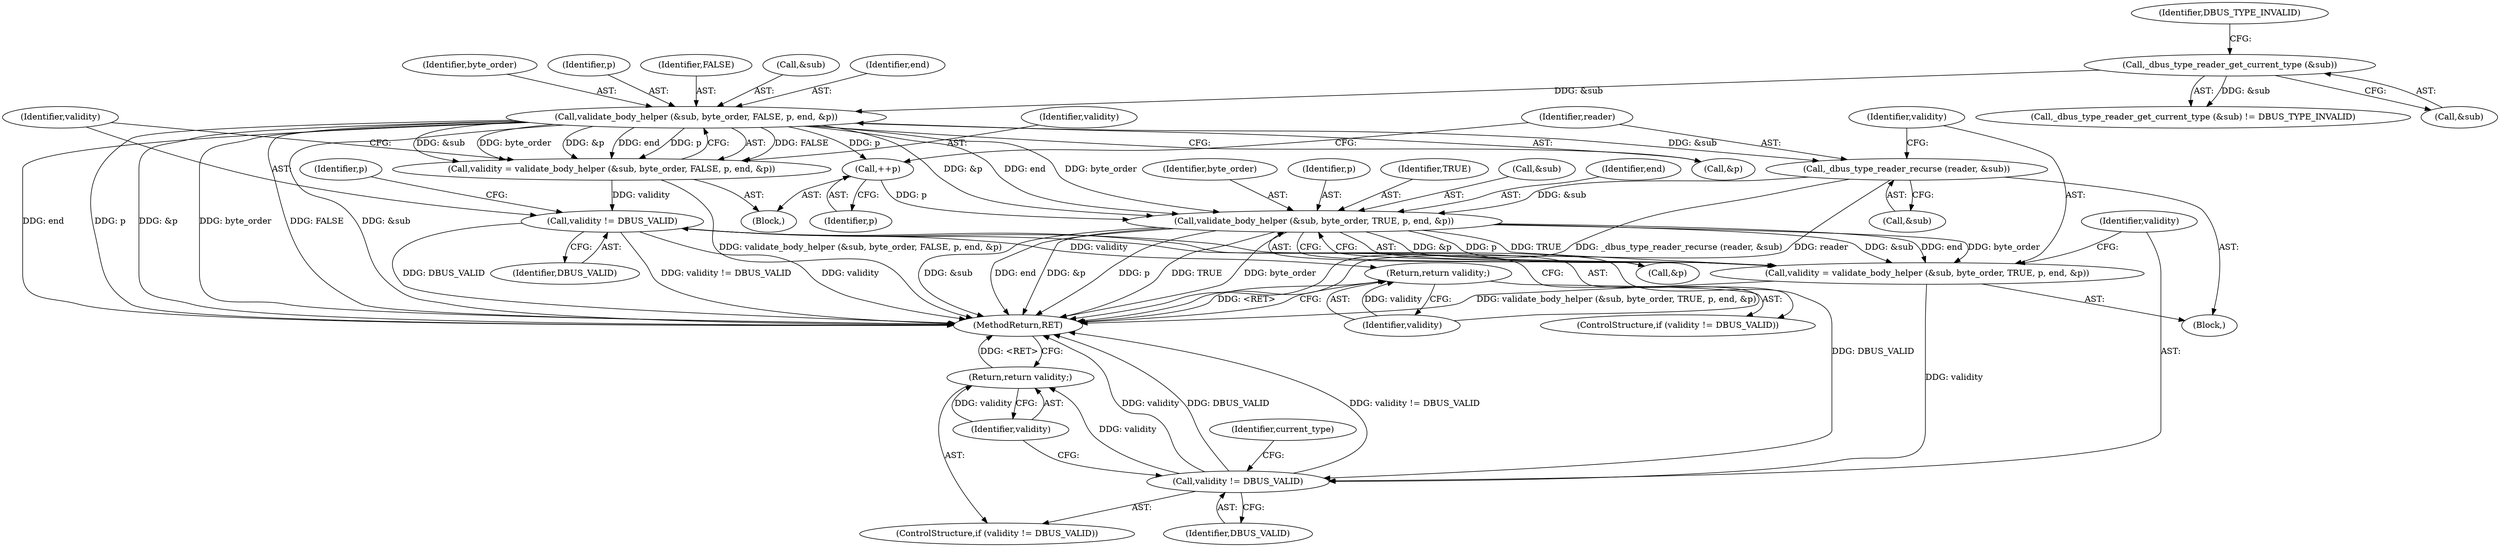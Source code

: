 digraph "0_dbus_7d65a3a6ed8815e34a99c680ac3869fde49dbbd4@pointer" {
"1000703" [label="(Call,validate_body_helper (&sub, byte_order, FALSE, p, end, &p))"];
"1000697" [label="(Call,_dbus_type_reader_get_current_type (&sub))"];
"1000701" [label="(Call,validity = validate_body_helper (&sub, byte_order, FALSE, p, end, &p))"];
"1000713" [label="(Call,validity != DBUS_VALID)"];
"1000716" [label="(Return,return validity;)"];
"1000743" [label="(Call,validity != DBUS_VALID)"];
"1000746" [label="(Return,return validity;)"];
"1000725" [label="(Call,++p)"];
"1000733" [label="(Call,validate_body_helper (&sub, byte_order, TRUE, p, end, &p))"];
"1000731" [label="(Call,validity = validate_body_helper (&sub, byte_order, TRUE, p, end, &p))"];
"1000727" [label="(Call,_dbus_type_reader_recurse (reader, &sub))"];
"1000726" [label="(Identifier,p)"];
"1000122" [label="(Identifier,current_type)"];
"1000736" [label="(Identifier,byte_order)"];
"1000731" [label="(Call,validity = validate_body_helper (&sub, byte_order, TRUE, p, end, &p))"];
"1000715" [label="(Identifier,DBUS_VALID)"];
"1000712" [label="(ControlStructure,if (validity != DBUS_VALID))"];
"1000747" [label="(Identifier,validity)"];
"1000708" [label="(Identifier,p)"];
"1000733" [label="(Call,validate_body_helper (&sub, byte_order, TRUE, p, end, &p))"];
"1000740" [label="(Call,&p)"];
"1000729" [label="(Call,&sub)"];
"1000707" [label="(Identifier,FALSE)"];
"1000713" [label="(Call,validity != DBUS_VALID)"];
"1000704" [label="(Call,&sub)"];
"1000716" [label="(Return,return validity;)"];
"1000744" [label="(Identifier,validity)"];
"1000745" [label="(Identifier,DBUS_VALID)"];
"1000696" [label="(Call,_dbus_type_reader_get_current_type (&sub) != DBUS_TYPE_INVALID)"];
"1000746" [label="(Return,return validity;)"];
"1000701" [label="(Call,validity = validate_body_helper (&sub, byte_order, FALSE, p, end, &p))"];
"1000710" [label="(Call,&p)"];
"1000728" [label="(Identifier,reader)"];
"1000738" [label="(Identifier,p)"];
"1000732" [label="(Identifier,validity)"];
"1000709" [label="(Identifier,end)"];
"1000697" [label="(Call,_dbus_type_reader_get_current_type (&sub))"];
"1000721" [label="(Identifier,p)"];
"1000753" [label="(MethodReturn,RET)"];
"1000737" [label="(Identifier,TRUE)"];
"1000742" [label="(ControlStructure,if (validity != DBUS_VALID))"];
"1000698" [label="(Call,&sub)"];
"1000717" [label="(Identifier,validity)"];
"1000727" [label="(Call,_dbus_type_reader_recurse (reader, &sub))"];
"1000734" [label="(Call,&sub)"];
"1000739" [label="(Identifier,end)"];
"1000126" [label="(Block,)"];
"1000714" [label="(Identifier,validity)"];
"1000703" [label="(Call,validate_body_helper (&sub, byte_order, FALSE, p, end, &p))"];
"1000199" [label="(Block,)"];
"1000706" [label="(Identifier,byte_order)"];
"1000725" [label="(Call,++p)"];
"1000743" [label="(Call,validity != DBUS_VALID)"];
"1000702" [label="(Identifier,validity)"];
"1000700" [label="(Identifier,DBUS_TYPE_INVALID)"];
"1000703" -> "1000701"  [label="AST: "];
"1000703" -> "1000710"  [label="CFG: "];
"1000704" -> "1000703"  [label="AST: "];
"1000706" -> "1000703"  [label="AST: "];
"1000707" -> "1000703"  [label="AST: "];
"1000708" -> "1000703"  [label="AST: "];
"1000709" -> "1000703"  [label="AST: "];
"1000710" -> "1000703"  [label="AST: "];
"1000701" -> "1000703"  [label="CFG: "];
"1000703" -> "1000753"  [label="DDG: end"];
"1000703" -> "1000753"  [label="DDG: p"];
"1000703" -> "1000753"  [label="DDG: &p"];
"1000703" -> "1000753"  [label="DDG: byte_order"];
"1000703" -> "1000753"  [label="DDG: FALSE"];
"1000703" -> "1000753"  [label="DDG: &sub"];
"1000703" -> "1000701"  [label="DDG: FALSE"];
"1000703" -> "1000701"  [label="DDG: &sub"];
"1000703" -> "1000701"  [label="DDG: byte_order"];
"1000703" -> "1000701"  [label="DDG: &p"];
"1000703" -> "1000701"  [label="DDG: end"];
"1000703" -> "1000701"  [label="DDG: p"];
"1000697" -> "1000703"  [label="DDG: &sub"];
"1000703" -> "1000725"  [label="DDG: p"];
"1000703" -> "1000727"  [label="DDG: &sub"];
"1000703" -> "1000733"  [label="DDG: &p"];
"1000703" -> "1000733"  [label="DDG: end"];
"1000703" -> "1000733"  [label="DDG: byte_order"];
"1000697" -> "1000696"  [label="AST: "];
"1000697" -> "1000698"  [label="CFG: "];
"1000698" -> "1000697"  [label="AST: "];
"1000700" -> "1000697"  [label="CFG: "];
"1000697" -> "1000696"  [label="DDG: &sub"];
"1000701" -> "1000199"  [label="AST: "];
"1000702" -> "1000701"  [label="AST: "];
"1000714" -> "1000701"  [label="CFG: "];
"1000701" -> "1000753"  [label="DDG: validate_body_helper (&sub, byte_order, FALSE, p, end, &p)"];
"1000701" -> "1000713"  [label="DDG: validity"];
"1000713" -> "1000712"  [label="AST: "];
"1000713" -> "1000715"  [label="CFG: "];
"1000714" -> "1000713"  [label="AST: "];
"1000715" -> "1000713"  [label="AST: "];
"1000717" -> "1000713"  [label="CFG: "];
"1000721" -> "1000713"  [label="CFG: "];
"1000713" -> "1000753"  [label="DDG: validity"];
"1000713" -> "1000753"  [label="DDG: DBUS_VALID"];
"1000713" -> "1000753"  [label="DDG: validity != DBUS_VALID"];
"1000713" -> "1000716"  [label="DDG: validity"];
"1000713" -> "1000743"  [label="DDG: DBUS_VALID"];
"1000716" -> "1000712"  [label="AST: "];
"1000716" -> "1000717"  [label="CFG: "];
"1000717" -> "1000716"  [label="AST: "];
"1000753" -> "1000716"  [label="CFG: "];
"1000716" -> "1000753"  [label="DDG: <RET>"];
"1000717" -> "1000716"  [label="DDG: validity"];
"1000743" -> "1000742"  [label="AST: "];
"1000743" -> "1000745"  [label="CFG: "];
"1000744" -> "1000743"  [label="AST: "];
"1000745" -> "1000743"  [label="AST: "];
"1000122" -> "1000743"  [label="CFG: "];
"1000747" -> "1000743"  [label="CFG: "];
"1000743" -> "1000753"  [label="DDG: validity"];
"1000743" -> "1000753"  [label="DDG: DBUS_VALID"];
"1000743" -> "1000753"  [label="DDG: validity != DBUS_VALID"];
"1000731" -> "1000743"  [label="DDG: validity"];
"1000743" -> "1000746"  [label="DDG: validity"];
"1000746" -> "1000742"  [label="AST: "];
"1000746" -> "1000747"  [label="CFG: "];
"1000747" -> "1000746"  [label="AST: "];
"1000753" -> "1000746"  [label="CFG: "];
"1000746" -> "1000753"  [label="DDG: <RET>"];
"1000747" -> "1000746"  [label="DDG: validity"];
"1000725" -> "1000199"  [label="AST: "];
"1000725" -> "1000726"  [label="CFG: "];
"1000726" -> "1000725"  [label="AST: "];
"1000728" -> "1000725"  [label="CFG: "];
"1000725" -> "1000733"  [label="DDG: p"];
"1000733" -> "1000731"  [label="AST: "];
"1000733" -> "1000740"  [label="CFG: "];
"1000734" -> "1000733"  [label="AST: "];
"1000736" -> "1000733"  [label="AST: "];
"1000737" -> "1000733"  [label="AST: "];
"1000738" -> "1000733"  [label="AST: "];
"1000739" -> "1000733"  [label="AST: "];
"1000740" -> "1000733"  [label="AST: "];
"1000731" -> "1000733"  [label="CFG: "];
"1000733" -> "1000753"  [label="DDG: &sub"];
"1000733" -> "1000753"  [label="DDG: end"];
"1000733" -> "1000753"  [label="DDG: &p"];
"1000733" -> "1000753"  [label="DDG: p"];
"1000733" -> "1000753"  [label="DDG: TRUE"];
"1000733" -> "1000753"  [label="DDG: byte_order"];
"1000733" -> "1000731"  [label="DDG: &p"];
"1000733" -> "1000731"  [label="DDG: p"];
"1000733" -> "1000731"  [label="DDG: TRUE"];
"1000733" -> "1000731"  [label="DDG: &sub"];
"1000733" -> "1000731"  [label="DDG: end"];
"1000733" -> "1000731"  [label="DDG: byte_order"];
"1000727" -> "1000733"  [label="DDG: &sub"];
"1000731" -> "1000126"  [label="AST: "];
"1000732" -> "1000731"  [label="AST: "];
"1000744" -> "1000731"  [label="CFG: "];
"1000731" -> "1000753"  [label="DDG: validate_body_helper (&sub, byte_order, TRUE, p, end, &p)"];
"1000727" -> "1000126"  [label="AST: "];
"1000727" -> "1000729"  [label="CFG: "];
"1000728" -> "1000727"  [label="AST: "];
"1000729" -> "1000727"  [label="AST: "];
"1000732" -> "1000727"  [label="CFG: "];
"1000727" -> "1000753"  [label="DDG: _dbus_type_reader_recurse (reader, &sub)"];
"1000727" -> "1000753"  [label="DDG: reader"];
}
